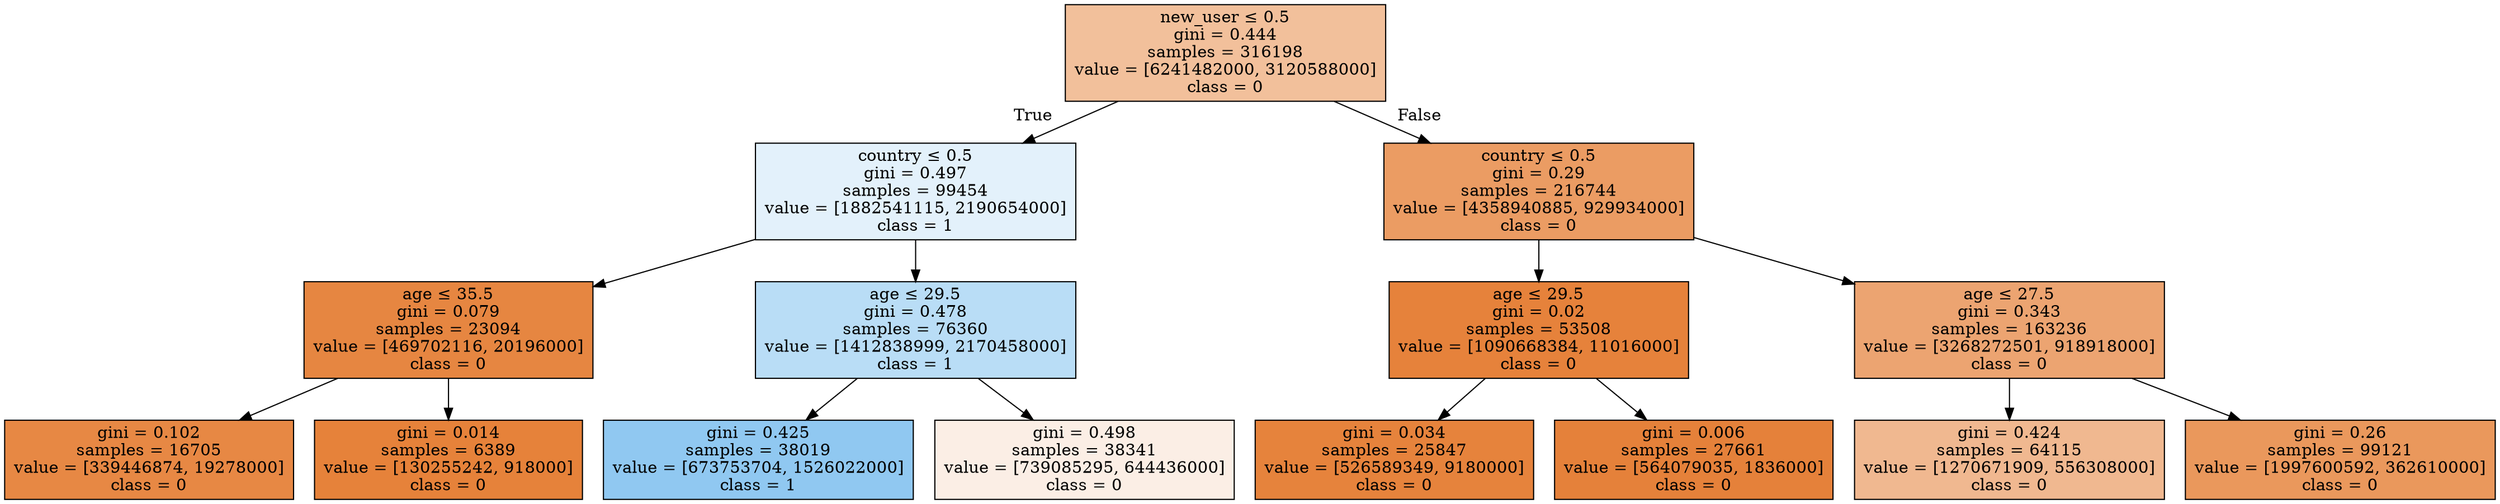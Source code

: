 digraph Tree {
node [shape=box, style="filled", color="black"] ;
0 [label=<new_user &le; 0.5<br/>gini = 0.444<br/>samples = 316198<br/>value = [6241482000, 3120588000]<br/>class = 0>, fillcolor="#e5813980"] ;
1 [label=<country &le; 0.5<br/>gini = 0.497<br/>samples = 99454<br/>value = [1882541115, 2190654000]<br/>class = 1>, fillcolor="#399de524"] ;
0 -> 1 [labeldistance=2.5, labelangle=45, headlabel="True"] ;
2 [label=<age &le; 35.5<br/>gini = 0.079<br/>samples = 23094<br/>value = [469702116, 20196000]<br/>class = 0>, fillcolor="#e58139f4"] ;
1 -> 2 ;
3 [label=<gini = 0.102<br/>samples = 16705<br/>value = [339446874, 19278000]<br/>class = 0>, fillcolor="#e58139f1"] ;
2 -> 3 ;
4 [label=<gini = 0.014<br/>samples = 6389<br/>value = [130255242, 918000]<br/>class = 0>, fillcolor="#e58139fd"] ;
2 -> 4 ;
5 [label=<age &le; 29.5<br/>gini = 0.478<br/>samples = 76360<br/>value = [1412838999, 2170458000]<br/>class = 1>, fillcolor="#399de559"] ;
1 -> 5 ;
6 [label=<gini = 0.425<br/>samples = 38019<br/>value = [673753704, 1526022000]<br/>class = 1>, fillcolor="#399de58e"] ;
5 -> 6 ;
7 [label=<gini = 0.498<br/>samples = 38341<br/>value = [739085295, 644436000]<br/>class = 0>, fillcolor="#e5813921"] ;
5 -> 7 ;
8 [label=<country &le; 0.5<br/>gini = 0.29<br/>samples = 216744<br/>value = [4358940885, 929934000]<br/>class = 0>, fillcolor="#e58139c9"] ;
0 -> 8 [labeldistance=2.5, labelangle=-45, headlabel="False"] ;
9 [label=<age &le; 29.5<br/>gini = 0.02<br/>samples = 53508<br/>value = [1090668384, 11016000]<br/>class = 0>, fillcolor="#e58139fc"] ;
8 -> 9 ;
10 [label=<gini = 0.034<br/>samples = 25847<br/>value = [526589349, 9180000]<br/>class = 0>, fillcolor="#e58139fb"] ;
9 -> 10 ;
11 [label=<gini = 0.006<br/>samples = 27661<br/>value = [564079035, 1836000]<br/>class = 0>, fillcolor="#e58139fe"] ;
9 -> 11 ;
12 [label=<age &le; 27.5<br/>gini = 0.343<br/>samples = 163236<br/>value = [3268272501, 918918000]<br/>class = 0>, fillcolor="#e58139b7"] ;
8 -> 12 ;
13 [label=<gini = 0.424<br/>samples = 64115<br/>value = [1270671909, 556308000]<br/>class = 0>, fillcolor="#e581398f"] ;
12 -> 13 ;
14 [label=<gini = 0.26<br/>samples = 99121<br/>value = [1997600592, 362610000]<br/>class = 0>, fillcolor="#e58139d1"] ;
12 -> 14 ;
}
